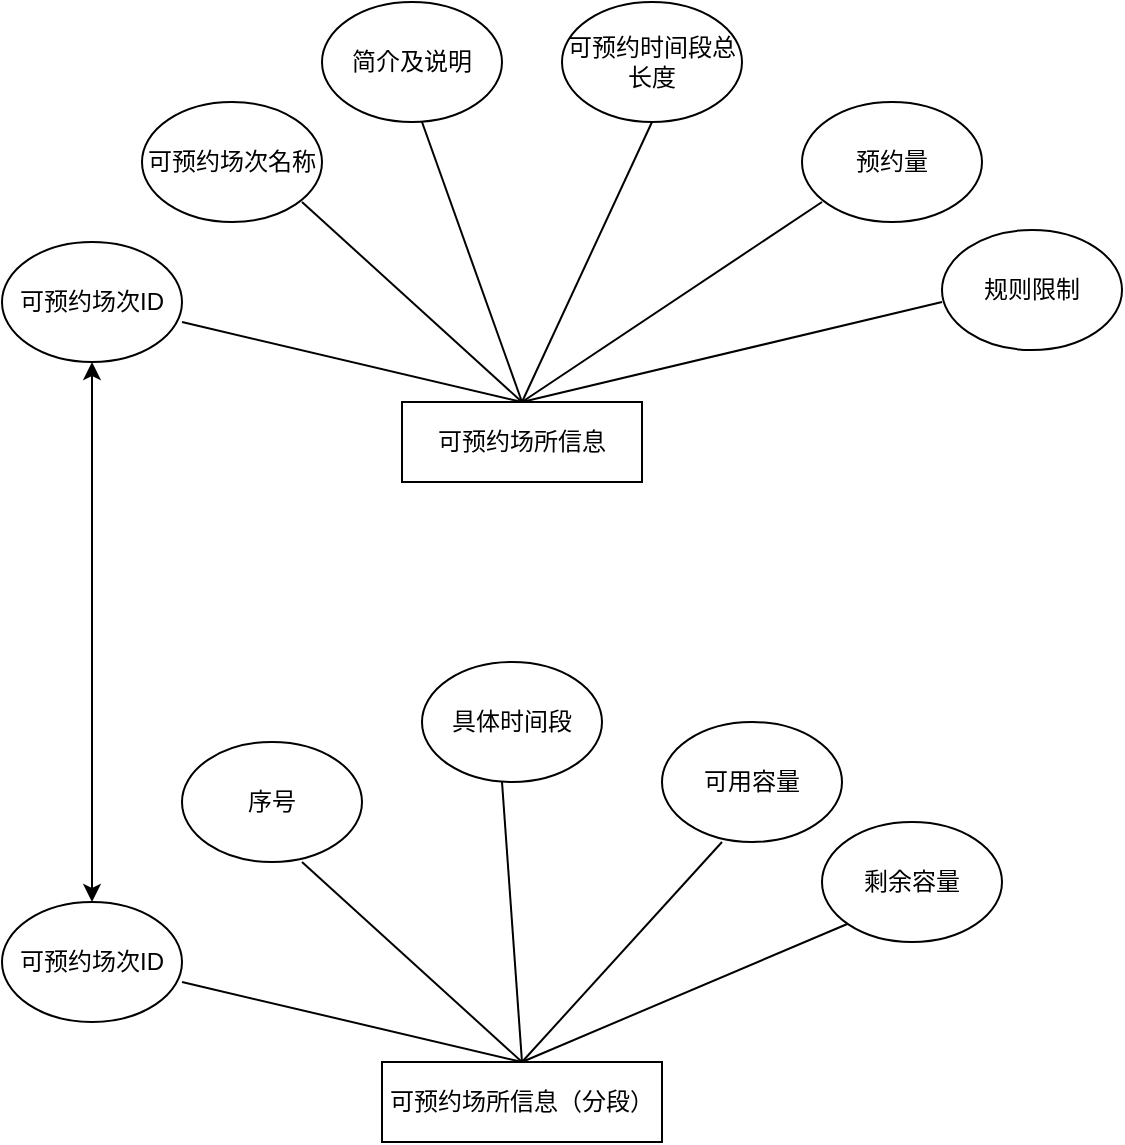 <mxfile version="19.0.3" type="device"><diagram id="G-t1xvydzJkZu60as9sA" name="第 1 页"><mxGraphModel dx="1102" dy="1069" grid="1" gridSize="10" guides="1" tooltips="1" connect="1" arrows="1" fold="1" page="1" pageScale="1" pageWidth="1169" pageHeight="827" math="0" shadow="0"><root><mxCell id="0"/><mxCell id="1" parent="0"/><mxCell id="6_LEvKnikNoGoWFRHJs--2" value="可预约场所信息" style="rounded=0;whiteSpace=wrap;html=1;" vertex="1" parent="1"><mxGeometry x="440" y="350" width="120" height="40" as="geometry"/></mxCell><mxCell id="6_LEvKnikNoGoWFRHJs--3" value="可预约场次ID" style="ellipse;whiteSpace=wrap;html=1;" vertex="1" parent="1"><mxGeometry x="240" y="270" width="90" height="60" as="geometry"/></mxCell><mxCell id="6_LEvKnikNoGoWFRHJs--4" value="可预约场次名称" style="ellipse;whiteSpace=wrap;html=1;" vertex="1" parent="1"><mxGeometry x="310" y="200" width="90" height="60" as="geometry"/></mxCell><mxCell id="6_LEvKnikNoGoWFRHJs--5" value="简介及说明" style="ellipse;whiteSpace=wrap;html=1;" vertex="1" parent="1"><mxGeometry x="400" y="150" width="90" height="60" as="geometry"/></mxCell><mxCell id="6_LEvKnikNoGoWFRHJs--6" value="可预约时间段总长度" style="ellipse;whiteSpace=wrap;html=1;" vertex="1" parent="1"><mxGeometry x="520" y="150" width="90" height="60" as="geometry"/></mxCell><mxCell id="6_LEvKnikNoGoWFRHJs--7" value="预约量" style="ellipse;whiteSpace=wrap;html=1;" vertex="1" parent="1"><mxGeometry x="640" y="200" width="90" height="60" as="geometry"/></mxCell><mxCell id="6_LEvKnikNoGoWFRHJs--9" value="" style="endArrow=none;html=1;rounded=0;exitX=0.5;exitY=0;exitDx=0;exitDy=0;" edge="1" parent="1" source="6_LEvKnikNoGoWFRHJs--2"><mxGeometry width="50" height="50" relative="1" as="geometry"><mxPoint x="540" y="460" as="sourcePoint"/><mxPoint x="330" y="310" as="targetPoint"/></mxGeometry></mxCell><mxCell id="6_LEvKnikNoGoWFRHJs--10" value="" style="endArrow=none;html=1;rounded=0;" edge="1" parent="1"><mxGeometry width="50" height="50" relative="1" as="geometry"><mxPoint x="500" y="350" as="sourcePoint"/><mxPoint x="390" y="250" as="targetPoint"/></mxGeometry></mxCell><mxCell id="6_LEvKnikNoGoWFRHJs--11" value="" style="endArrow=none;html=1;rounded=0;" edge="1" parent="1"><mxGeometry width="50" height="50" relative="1" as="geometry"><mxPoint x="500" y="350" as="sourcePoint"/><mxPoint x="450" y="210" as="targetPoint"/></mxGeometry></mxCell><mxCell id="6_LEvKnikNoGoWFRHJs--12" value="" style="endArrow=none;html=1;rounded=0;exitX=0.5;exitY=0;exitDx=0;exitDy=0;entryX=0.5;entryY=1;entryDx=0;entryDy=0;" edge="1" parent="1" source="6_LEvKnikNoGoWFRHJs--2" target="6_LEvKnikNoGoWFRHJs--6"><mxGeometry width="50" height="50" relative="1" as="geometry"><mxPoint x="530" y="380" as="sourcePoint"/><mxPoint x="360" y="340" as="targetPoint"/></mxGeometry></mxCell><mxCell id="6_LEvKnikNoGoWFRHJs--13" value="" style="endArrow=none;html=1;rounded=0;exitX=0.5;exitY=0;exitDx=0;exitDy=0;" edge="1" parent="1" source="6_LEvKnikNoGoWFRHJs--2"><mxGeometry width="50" height="50" relative="1" as="geometry"><mxPoint x="540" y="390" as="sourcePoint"/><mxPoint x="650" y="250" as="targetPoint"/></mxGeometry></mxCell><mxCell id="6_LEvKnikNoGoWFRHJs--14" value="" style="endArrow=none;html=1;rounded=0;" edge="1" parent="1"><mxGeometry width="50" height="50" relative="1" as="geometry"><mxPoint x="500" y="350" as="sourcePoint"/><mxPoint x="710" y="300" as="targetPoint"/></mxGeometry></mxCell><mxCell id="6_LEvKnikNoGoWFRHJs--15" value="规则限制" style="ellipse;whiteSpace=wrap;html=1;" vertex="1" parent="1"><mxGeometry x="710" y="264" width="90" height="60" as="geometry"/></mxCell><mxCell id="6_LEvKnikNoGoWFRHJs--16" value="可预约场所信息（分段）" style="rounded=0;whiteSpace=wrap;html=1;" vertex="1" parent="1"><mxGeometry x="430" y="680" width="140" height="40" as="geometry"/></mxCell><mxCell id="6_LEvKnikNoGoWFRHJs--17" value="可预约场次ID" style="ellipse;whiteSpace=wrap;html=1;" vertex="1" parent="1"><mxGeometry x="240" y="600" width="90" height="60" as="geometry"/></mxCell><mxCell id="6_LEvKnikNoGoWFRHJs--18" value="具体时间段" style="ellipse;whiteSpace=wrap;html=1;" vertex="1" parent="1"><mxGeometry x="450" y="480" width="90" height="60" as="geometry"/></mxCell><mxCell id="6_LEvKnikNoGoWFRHJs--19" value="可用容量" style="ellipse;whiteSpace=wrap;html=1;" vertex="1" parent="1"><mxGeometry x="570" y="510" width="90" height="60" as="geometry"/></mxCell><mxCell id="6_LEvKnikNoGoWFRHJs--20" value="序号" style="ellipse;whiteSpace=wrap;html=1;" vertex="1" parent="1"><mxGeometry x="330" y="520" width="90" height="60" as="geometry"/></mxCell><mxCell id="6_LEvKnikNoGoWFRHJs--22" value="" style="endArrow=none;html=1;rounded=0;exitX=0.5;exitY=0;exitDx=0;exitDy=0;" edge="1" parent="1" source="6_LEvKnikNoGoWFRHJs--16"><mxGeometry width="50" height="50" relative="1" as="geometry"><mxPoint x="540" y="790" as="sourcePoint"/><mxPoint x="330" y="640" as="targetPoint"/></mxGeometry></mxCell><mxCell id="6_LEvKnikNoGoWFRHJs--23" value="" style="endArrow=none;html=1;rounded=0;" edge="1" parent="1"><mxGeometry width="50" height="50" relative="1" as="geometry"><mxPoint x="500" y="680" as="sourcePoint"/><mxPoint x="390" y="580" as="targetPoint"/></mxGeometry></mxCell><mxCell id="6_LEvKnikNoGoWFRHJs--24" value="" style="endArrow=none;html=1;rounded=0;" edge="1" parent="1"><mxGeometry width="50" height="50" relative="1" as="geometry"><mxPoint x="500" y="680" as="sourcePoint"/><mxPoint x="490" y="540" as="targetPoint"/></mxGeometry></mxCell><mxCell id="6_LEvKnikNoGoWFRHJs--25" value="" style="endArrow=none;html=1;rounded=0;exitX=0.5;exitY=0;exitDx=0;exitDy=0;" edge="1" parent="1" source="6_LEvKnikNoGoWFRHJs--16"><mxGeometry width="50" height="50" relative="1" as="geometry"><mxPoint x="530" y="710" as="sourcePoint"/><mxPoint x="600" y="570" as="targetPoint"/></mxGeometry></mxCell><mxCell id="6_LEvKnikNoGoWFRHJs--29" value="" style="endArrow=classic;startArrow=classic;html=1;rounded=0;entryX=0.5;entryY=1;entryDx=0;entryDy=0;exitX=0.5;exitY=0;exitDx=0;exitDy=0;" edge="1" parent="1" source="6_LEvKnikNoGoWFRHJs--17" target="6_LEvKnikNoGoWFRHJs--3"><mxGeometry width="50" height="50" relative="1" as="geometry"><mxPoint x="210" y="480" as="sourcePoint"/><mxPoint x="260" y="430" as="targetPoint"/></mxGeometry></mxCell><mxCell id="6_LEvKnikNoGoWFRHJs--30" value="" style="endArrow=none;html=1;rounded=0;exitX=0.5;exitY=0;exitDx=0;exitDy=0;" edge="1" parent="1" source="6_LEvKnikNoGoWFRHJs--16"><mxGeometry width="50" height="50" relative="1" as="geometry"><mxPoint x="565" y="720" as="sourcePoint"/><mxPoint x="665" y="610" as="targetPoint"/></mxGeometry></mxCell><mxCell id="6_LEvKnikNoGoWFRHJs--31" value="剩余容量" style="ellipse;whiteSpace=wrap;html=1;" vertex="1" parent="1"><mxGeometry x="650" y="560" width="90" height="60" as="geometry"/></mxCell></root></mxGraphModel></diagram></mxfile>